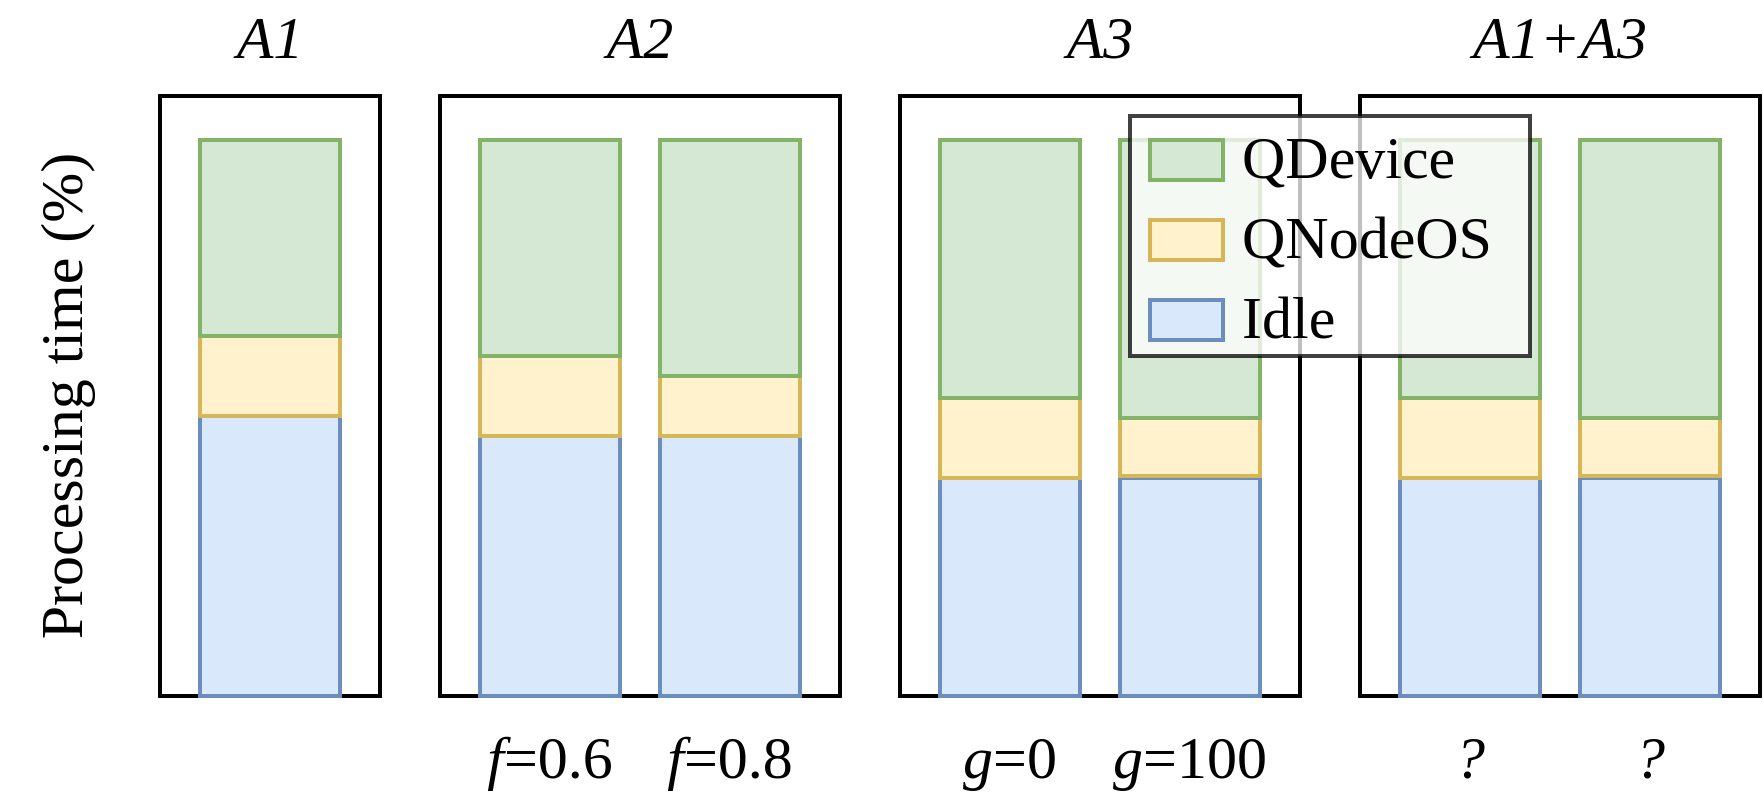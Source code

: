 <mxfile version="13.7.9" type="device"><diagram id="mOewzggBEa7QMWtd0Ktc" name="Page-1"><mxGraphModel dx="1185" dy="-1024" grid="1" gridSize="10" guides="1" tooltips="1" connect="1" arrows="1" fold="1" page="1" pageScale="1" pageWidth="1100" pageHeight="850" math="0" shadow="0"><root><mxCell id="0"/><mxCell id="1" parent="0"/><mxCell id="36G31UYA4uckTQ-hKz_2-40" value="" style="rounded=0;whiteSpace=wrap;html=1;fillStyle=diag;fillColor=none;fontFamily=Times New Roman;fontSize=20;strokeWidth=2;" vertex="1" parent="1"><mxGeometry x="200" y="1880" width="110" height="300" as="geometry"/></mxCell><mxCell id="36G31UYA4uckTQ-hKz_2-39" value="" style="rounded=0;whiteSpace=wrap;html=1;fillStyle=diag;fillColor=none;fontFamily=Times New Roman;fontSize=20;strokeWidth=2;" vertex="1" parent="1"><mxGeometry x="570" y="1880" width="200" height="300" as="geometry"/></mxCell><mxCell id="36G31UYA4uckTQ-hKz_2-4" value="" style="whiteSpace=wrap;html=1;fillColor=#dae8fc;strokeColor=#6c8ebf;strokeWidth=2;" vertex="1" parent="1"><mxGeometry x="220" y="2040" width="70" height="140" as="geometry"/></mxCell><mxCell id="36G31UYA4uckTQ-hKz_2-2" value="" style="whiteSpace=wrap;html=1;fillColor=#fff2cc;strokeColor=#d6b656;strokeWidth=2;" vertex="1" parent="1"><mxGeometry x="220" y="2000" width="70" height="40" as="geometry"/></mxCell><mxCell id="36G31UYA4uckTQ-hKz_2-1" value="" style="rounded=0;whiteSpace=wrap;html=1;fillStyle=diag;fillColor=none;fontFamily=Times New Roman;fontSize=20;strokeWidth=2;" vertex="1" parent="1"><mxGeometry x="340" y="1880" width="200" height="300" as="geometry"/></mxCell><mxCell id="36G31UYA4uckTQ-hKz_2-3" value="" style="whiteSpace=wrap;html=1;fillColor=#d5e8d4;strokeColor=#82b366;strokeWidth=2;" vertex="1" parent="1"><mxGeometry x="220" y="1902" width="70" height="98" as="geometry"/></mxCell><mxCell id="36G31UYA4uckTQ-hKz_2-5" value="" style="whiteSpace=wrap;html=1;fillColor=#dae8fc;strokeColor=#6c8ebf;strokeWidth=2;" vertex="1" parent="1"><mxGeometry x="360" y="2050" width="70" height="130" as="geometry"/></mxCell><mxCell id="36G31UYA4uckTQ-hKz_2-6" value="" style="whiteSpace=wrap;html=1;fillColor=#fff2cc;strokeColor=#d6b656;strokeWidth=2;" vertex="1" parent="1"><mxGeometry x="360" y="2010" width="70" height="40" as="geometry"/></mxCell><mxCell id="36G31UYA4uckTQ-hKz_2-7" value="" style="whiteSpace=wrap;html=1;fillColor=#d5e8d4;strokeColor=#82b366;strokeWidth=2;" vertex="1" parent="1"><mxGeometry x="360" y="1902" width="70" height="108" as="geometry"/></mxCell><mxCell id="36G31UYA4uckTQ-hKz_2-8" value="" style="whiteSpace=wrap;html=1;fillColor=#dae8fc;strokeColor=#6c8ebf;strokeWidth=2;" vertex="1" parent="1"><mxGeometry x="450" y="2050" width="70" height="130" as="geometry"/></mxCell><mxCell id="36G31UYA4uckTQ-hKz_2-9" value="" style="whiteSpace=wrap;html=1;fillColor=#fff2cc;strokeColor=#d6b656;strokeWidth=2;" vertex="1" parent="1"><mxGeometry x="450" y="2020" width="70" height="30" as="geometry"/></mxCell><mxCell id="36G31UYA4uckTQ-hKz_2-10" value="" style="whiteSpace=wrap;html=1;fillColor=#d5e8d4;strokeColor=#82b366;strokeWidth=2;" vertex="1" parent="1"><mxGeometry x="450" y="1902" width="70" height="118" as="geometry"/></mxCell><mxCell id="36G31UYA4uckTQ-hKz_2-29" value="" style="whiteSpace=wrap;html=1;fillColor=#dae8fc;strokeColor=#6c8ebf;strokeWidth=2;" vertex="1" parent="1"><mxGeometry x="590" y="2071" width="70" height="109" as="geometry"/></mxCell><mxCell id="36G31UYA4uckTQ-hKz_2-30" value="" style="whiteSpace=wrap;html=1;fillColor=#fff2cc;strokeColor=#d6b656;strokeWidth=2;" vertex="1" parent="1"><mxGeometry x="590" y="2031" width="70" height="40" as="geometry"/></mxCell><mxCell id="36G31UYA4uckTQ-hKz_2-31" value="" style="whiteSpace=wrap;html=1;fillColor=#d5e8d4;strokeColor=#82b366;strokeWidth=2;" vertex="1" parent="1"><mxGeometry x="590" y="1902" width="70" height="129" as="geometry"/></mxCell><mxCell id="36G31UYA4uckTQ-hKz_2-32" value="" style="whiteSpace=wrap;html=1;fillColor=#dae8fc;strokeColor=#6c8ebf;strokeWidth=2;" vertex="1" parent="1"><mxGeometry x="680" y="2071" width="70" height="109" as="geometry"/></mxCell><mxCell id="36G31UYA4uckTQ-hKz_2-33" value="" style="whiteSpace=wrap;html=1;fillColor=#fff2cc;strokeColor=#d6b656;strokeWidth=2;" vertex="1" parent="1"><mxGeometry x="680" y="2040" width="70" height="30" as="geometry"/></mxCell><mxCell id="36G31UYA4uckTQ-hKz_2-34" value="" style="whiteSpace=wrap;html=1;fillColor=#d5e8d4;strokeColor=#82b366;strokeWidth=2;" vertex="1" parent="1"><mxGeometry x="680" y="1902" width="70" height="139" as="geometry"/></mxCell><mxCell id="36G31UYA4uckTQ-hKz_2-41" value="&lt;i&gt;A1&lt;/i&gt;" style="text;html=1;strokeColor=none;fillColor=none;align=center;verticalAlign=middle;whiteSpace=wrap;rounded=0;fontSize=30;fontFamily=Times New Roman;" vertex="1" parent="1"><mxGeometry x="200" y="1840" width="110" height="20" as="geometry"/></mxCell><mxCell id="36G31UYA4uckTQ-hKz_2-42" value="&lt;i&gt;A2&lt;/i&gt;" style="text;html=1;strokeColor=none;fillColor=none;align=center;verticalAlign=middle;whiteSpace=wrap;rounded=0;fontSize=30;fontFamily=Times New Roman;" vertex="1" parent="1"><mxGeometry x="385" y="1840" width="110" height="20" as="geometry"/></mxCell><mxCell id="36G31UYA4uckTQ-hKz_2-43" value="&lt;i&gt;A3&lt;/i&gt;" style="text;html=1;strokeColor=none;fillColor=none;align=center;verticalAlign=middle;whiteSpace=wrap;rounded=0;fontSize=30;fontFamily=Times New Roman;" vertex="1" parent="1"><mxGeometry x="615" y="1840" width="110" height="20" as="geometry"/></mxCell><mxCell id="36G31UYA4uckTQ-hKz_2-46" value="" style="rounded=0;whiteSpace=wrap;html=1;fillStyle=diag;fillColor=none;fontFamily=Times New Roman;fontSize=20;strokeWidth=2;" vertex="1" parent="1"><mxGeometry x="800" y="1880" width="200" height="300" as="geometry"/></mxCell><mxCell id="36G31UYA4uckTQ-hKz_2-47" value="" style="whiteSpace=wrap;html=1;fillColor=#dae8fc;strokeColor=#6c8ebf;strokeWidth=2;" vertex="1" parent="1"><mxGeometry x="820" y="2071" width="70" height="109" as="geometry"/></mxCell><mxCell id="36G31UYA4uckTQ-hKz_2-48" value="" style="whiteSpace=wrap;html=1;fillColor=#fff2cc;strokeColor=#d6b656;strokeWidth=2;" vertex="1" parent="1"><mxGeometry x="820" y="2031" width="70" height="40" as="geometry"/></mxCell><mxCell id="36G31UYA4uckTQ-hKz_2-49" value="" style="whiteSpace=wrap;html=1;fillColor=#d5e8d4;strokeColor=#82b366;strokeWidth=2;" vertex="1" parent="1"><mxGeometry x="820" y="1902" width="70" height="129" as="geometry"/></mxCell><mxCell id="36G31UYA4uckTQ-hKz_2-50" value="" style="whiteSpace=wrap;html=1;fillColor=#dae8fc;strokeColor=#6c8ebf;strokeWidth=2;" vertex="1" parent="1"><mxGeometry x="910" y="2071" width="70" height="109" as="geometry"/></mxCell><mxCell id="36G31UYA4uckTQ-hKz_2-51" value="" style="whiteSpace=wrap;html=1;fillColor=#fff2cc;strokeColor=#d6b656;strokeWidth=2;" vertex="1" parent="1"><mxGeometry x="910" y="2040" width="70" height="30" as="geometry"/></mxCell><mxCell id="36G31UYA4uckTQ-hKz_2-52" value="" style="whiteSpace=wrap;html=1;fillColor=#d5e8d4;strokeColor=#82b366;strokeWidth=2;" vertex="1" parent="1"><mxGeometry x="910" y="1902" width="70" height="139" as="geometry"/></mxCell><mxCell id="36G31UYA4uckTQ-hKz_2-53" value="&lt;i&gt;A1+A3&lt;/i&gt;" style="text;html=1;strokeColor=none;fillColor=none;align=center;verticalAlign=middle;whiteSpace=wrap;rounded=0;fontSize=30;fontFamily=Times New Roman;" vertex="1" parent="1"><mxGeometry x="845" y="1840" width="110" height="20" as="geometry"/></mxCell><mxCell id="36G31UYA4uckTQ-hKz_2-54" value="&lt;i&gt;f&lt;/i&gt;=0.6" style="text;html=1;strokeColor=none;fillColor=none;align=center;verticalAlign=middle;whiteSpace=wrap;rounded=0;fontSize=30;fontFamily=Times New Roman;" vertex="1" parent="1"><mxGeometry x="360" y="2200" width="70" height="20" as="geometry"/></mxCell><mxCell id="36G31UYA4uckTQ-hKz_2-55" value="&lt;i&gt;f&lt;/i&gt;=0.8" style="text;html=1;strokeColor=none;fillColor=none;align=center;verticalAlign=middle;whiteSpace=wrap;rounded=0;fontSize=30;fontFamily=Times New Roman;" vertex="1" parent="1"><mxGeometry x="450" y="2200" width="70" height="20" as="geometry"/></mxCell><mxCell id="36G31UYA4uckTQ-hKz_2-56" value="&lt;i&gt;g&lt;/i&gt;=0" style="text;html=1;strokeColor=none;fillColor=none;align=center;verticalAlign=middle;whiteSpace=wrap;rounded=0;fontSize=30;fontFamily=Times New Roman;" vertex="1" parent="1"><mxGeometry x="590" y="2200" width="70" height="20" as="geometry"/></mxCell><mxCell id="36G31UYA4uckTQ-hKz_2-57" value="&lt;i&gt;g&lt;/i&gt;=100" style="text;html=1;strokeColor=none;fillColor=none;align=center;verticalAlign=middle;whiteSpace=wrap;rounded=0;fontSize=30;fontFamily=Times New Roman;" vertex="1" parent="1"><mxGeometry x="680" y="2200" width="70" height="20" as="geometry"/></mxCell><mxCell id="36G31UYA4uckTQ-hKz_2-58" value="&lt;i&gt;?&lt;/i&gt;" style="text;html=1;strokeColor=none;fillColor=none;align=center;verticalAlign=middle;whiteSpace=wrap;rounded=0;fontSize=30;fontFamily=Times New Roman;" vertex="1" parent="1"><mxGeometry x="820" y="2200" width="70" height="20" as="geometry"/></mxCell><mxCell id="36G31UYA4uckTQ-hKz_2-59" value="&lt;i&gt;?&lt;/i&gt;" style="text;html=1;strokeColor=none;fillColor=none;align=center;verticalAlign=middle;whiteSpace=wrap;rounded=0;fontSize=30;fontFamily=Times New Roman;" vertex="1" parent="1"><mxGeometry x="910" y="2200" width="70" height="20" as="geometry"/></mxCell><mxCell id="36G31UYA4uckTQ-hKz_2-35" value="" style="group" vertex="1" connectable="0" parent="1"><mxGeometry x="685" y="1890" width="200" height="120" as="geometry"/></mxCell><mxCell id="36G31UYA4uckTQ-hKz_2-12" value="" style="rounded=0;whiteSpace=wrap;html=1;fillStyle=diag;strokeColor=#000000;strokeWidth=2;fontFamily=Times New Roman;fontSize=30;align=left;opacity=75;" vertex="1" parent="36G31UYA4uckTQ-hKz_2-35"><mxGeometry width="200" height="120" as="geometry"/></mxCell><mxCell id="36G31UYA4uckTQ-hKz_2-13" value="QDevice" style="text;html=1;strokeColor=none;fillColor=none;align=left;verticalAlign=middle;whiteSpace=wrap;rounded=0;fontSize=30;fontFamily=Times New Roman;" vertex="1" parent="36G31UYA4uckTQ-hKz_2-35"><mxGeometry x="53.5" width="140" height="40" as="geometry"/></mxCell><mxCell id="36G31UYA4uckTQ-hKz_2-20" value="" style="whiteSpace=wrap;html=1;fillColor=#d5e8d4;strokeColor=#82b366;strokeWidth=2;" vertex="1" parent="36G31UYA4uckTQ-hKz_2-35"><mxGeometry x="10" y="12" width="36.5" height="20" as="geometry"/></mxCell><mxCell id="36G31UYA4uckTQ-hKz_2-21" value="QNodeOS" style="text;html=1;strokeColor=none;fillColor=none;align=left;verticalAlign=middle;whiteSpace=wrap;rounded=0;fontSize=30;fontFamily=Times New Roman;" vertex="1" parent="36G31UYA4uckTQ-hKz_2-35"><mxGeometry x="53.5" y="40" width="140" height="40" as="geometry"/></mxCell><mxCell id="36G31UYA4uckTQ-hKz_2-22" value="" style="whiteSpace=wrap;html=1;fillColor=#fff2cc;strokeColor=#d6b656;strokeWidth=2;" vertex="1" parent="36G31UYA4uckTQ-hKz_2-35"><mxGeometry x="10" y="52" width="36.5" height="20" as="geometry"/></mxCell><mxCell id="36G31UYA4uckTQ-hKz_2-23" value="Idle" style="text;html=1;strokeColor=none;fillColor=none;align=left;verticalAlign=middle;whiteSpace=wrap;rounded=0;fontSize=30;fontFamily=Times New Roman;" vertex="1" parent="36G31UYA4uckTQ-hKz_2-35"><mxGeometry x="53.5" y="80" width="140" height="40" as="geometry"/></mxCell><mxCell id="36G31UYA4uckTQ-hKz_2-24" value="" style="whiteSpace=wrap;html=1;fillColor=#dae8fc;strokeColor=#6c8ebf;strokeWidth=2;" vertex="1" parent="36G31UYA4uckTQ-hKz_2-35"><mxGeometry x="10" y="92" width="36.5" height="20" as="geometry"/></mxCell><mxCell id="36G31UYA4uckTQ-hKz_2-60" value="Processing time (%)" style="text;html=1;strokeColor=none;fillColor=none;align=center;verticalAlign=middle;whiteSpace=wrap;rounded=0;fontSize=30;fontFamily=Times New Roman;horizontal=0;" vertex="1" parent="1"><mxGeometry x="120" y="1880" width="60" height="300" as="geometry"/></mxCell></root></mxGraphModel></diagram></mxfile>